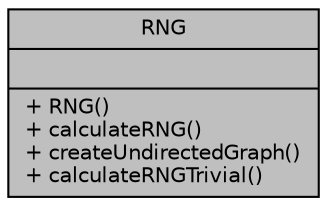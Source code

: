digraph "RNG"
{
 // INTERACTIVE_SVG=YES
 // LATEX_PDF_SIZE
  bgcolor="transparent";
  edge [fontname="Helvetica",fontsize="10",labelfontname="Helvetica",labelfontsize="10"];
  node [fontname="Helvetica",fontsize="10",shape=record];
  Node1 [label="{RNG\n||+ RNG()\l+ calculateRNG()\l+ createUndirectedGraph()\l+ calculateRNGTrivial()\l}",height=0.2,width=0.4,color="black", fillcolor="grey75", style="filled", fontcolor="black",tooltip="Die Klasse RNG dient zur Berechnung und Speicherung eines Relativen Nachbarschaftsgraphen,..."];
}
